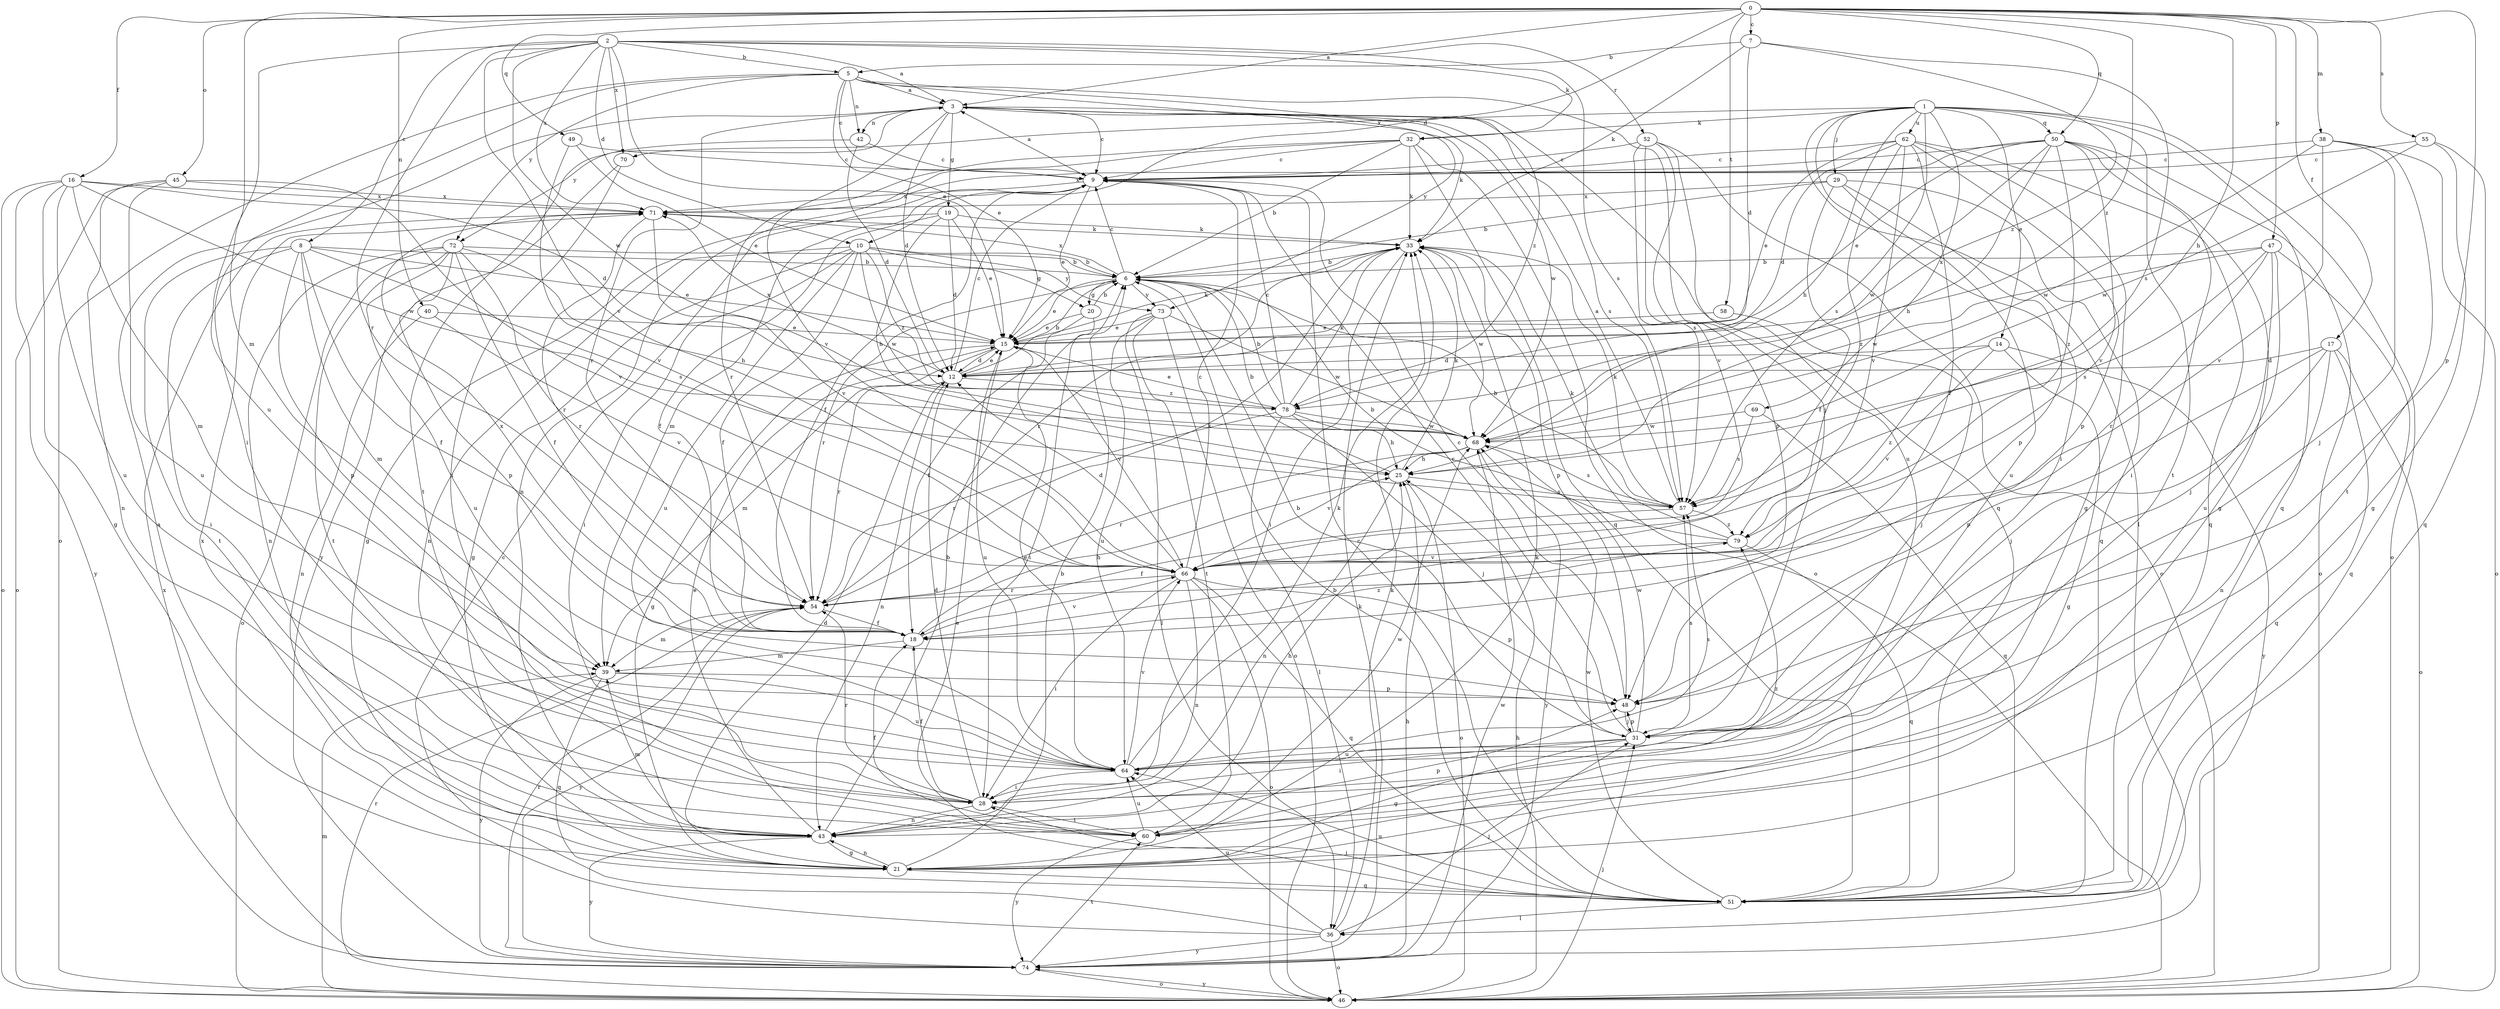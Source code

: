 strict digraph  {
0;
1;
2;
3;
5;
6;
7;
8;
9;
10;
12;
14;
15;
16;
17;
18;
19;
20;
21;
25;
28;
29;
31;
32;
33;
36;
38;
39;
40;
42;
43;
45;
46;
47;
48;
49;
50;
51;
52;
54;
55;
57;
58;
60;
62;
64;
66;
68;
69;
70;
71;
72;
73;
74;
78;
79;
0 -> 3  [label=a];
0 -> 7  [label=c];
0 -> 10  [label=d];
0 -> 16  [label=f];
0 -> 17  [label=f];
0 -> 25  [label=h];
0 -> 38  [label=m];
0 -> 39  [label=m];
0 -> 40  [label=n];
0 -> 45  [label=o];
0 -> 47  [label=p];
0 -> 48  [label=p];
0 -> 49  [label=q];
0 -> 50  [label=q];
0 -> 55  [label=s];
0 -> 58  [label=t];
0 -> 78  [label=z];
1 -> 14  [label=e];
1 -> 25  [label=h];
1 -> 28  [label=i];
1 -> 29  [label=j];
1 -> 32  [label=k];
1 -> 36  [label=l];
1 -> 46  [label=o];
1 -> 50  [label=q];
1 -> 51  [label=q];
1 -> 57  [label=s];
1 -> 60  [label=t];
1 -> 62  [label=u];
1 -> 69  [label=x];
1 -> 70  [label=x];
2 -> 3  [label=a];
2 -> 5  [label=b];
2 -> 8  [label=c];
2 -> 10  [label=d];
2 -> 15  [label=e];
2 -> 32  [label=k];
2 -> 52  [label=r];
2 -> 54  [label=r];
2 -> 57  [label=s];
2 -> 64  [label=u];
2 -> 66  [label=v];
2 -> 68  [label=w];
2 -> 70  [label=x];
2 -> 71  [label=x];
3 -> 9  [label=c];
3 -> 12  [label=d];
3 -> 19  [label=g];
3 -> 33  [label=k];
3 -> 42  [label=n];
3 -> 51  [label=q];
3 -> 54  [label=r];
3 -> 57  [label=s];
3 -> 66  [label=v];
3 -> 68  [label=w];
3 -> 72  [label=y];
5 -> 3  [label=a];
5 -> 9  [label=c];
5 -> 15  [label=e];
5 -> 28  [label=i];
5 -> 31  [label=j];
5 -> 42  [label=n];
5 -> 46  [label=o];
5 -> 72  [label=y];
5 -> 73  [label=y];
5 -> 78  [label=z];
6 -> 9  [label=c];
6 -> 15  [label=e];
6 -> 20  [label=g];
6 -> 54  [label=r];
6 -> 71  [label=x];
6 -> 73  [label=y];
7 -> 5  [label=b];
7 -> 12  [label=d];
7 -> 33  [label=k];
7 -> 57  [label=s];
7 -> 78  [label=z];
8 -> 6  [label=b];
8 -> 15  [label=e];
8 -> 18  [label=f];
8 -> 28  [label=i];
8 -> 39  [label=m];
8 -> 48  [label=p];
8 -> 57  [label=s];
8 -> 60  [label=t];
9 -> 3  [label=a];
9 -> 15  [label=e];
9 -> 18  [label=f];
9 -> 39  [label=m];
9 -> 71  [label=x];
10 -> 6  [label=b];
10 -> 18  [label=f];
10 -> 20  [label=g];
10 -> 21  [label=g];
10 -> 28  [label=i];
10 -> 43  [label=n];
10 -> 64  [label=u];
10 -> 68  [label=w];
10 -> 73  [label=y];
10 -> 78  [label=z];
12 -> 6  [label=b];
12 -> 9  [label=c];
12 -> 15  [label=e];
12 -> 43  [label=n];
12 -> 54  [label=r];
12 -> 71  [label=x];
12 -> 78  [label=z];
14 -> 12  [label=d];
14 -> 21  [label=g];
14 -> 66  [label=v];
14 -> 74  [label=y];
14 -> 79  [label=z];
15 -> 12  [label=d];
15 -> 21  [label=g];
15 -> 33  [label=k];
15 -> 39  [label=m];
15 -> 64  [label=u];
15 -> 66  [label=v];
16 -> 12  [label=d];
16 -> 21  [label=g];
16 -> 39  [label=m];
16 -> 46  [label=o];
16 -> 64  [label=u];
16 -> 68  [label=w];
16 -> 71  [label=x];
16 -> 74  [label=y];
17 -> 12  [label=d];
17 -> 31  [label=j];
17 -> 43  [label=n];
17 -> 46  [label=o];
17 -> 48  [label=p];
17 -> 51  [label=q];
18 -> 25  [label=h];
18 -> 39  [label=m];
18 -> 66  [label=v];
18 -> 71  [label=x];
18 -> 79  [label=z];
19 -> 12  [label=d];
19 -> 15  [label=e];
19 -> 18  [label=f];
19 -> 21  [label=g];
19 -> 25  [label=h];
19 -> 33  [label=k];
20 -> 6  [label=b];
20 -> 15  [label=e];
20 -> 18  [label=f];
20 -> 28  [label=i];
21 -> 6  [label=b];
21 -> 12  [label=d];
21 -> 33  [label=k];
21 -> 43  [label=n];
21 -> 51  [label=q];
21 -> 71  [label=x];
25 -> 6  [label=b];
25 -> 33  [label=k];
25 -> 43  [label=n];
25 -> 46  [label=o];
25 -> 57  [label=s];
28 -> 12  [label=d];
28 -> 18  [label=f];
28 -> 43  [label=n];
28 -> 54  [label=r];
28 -> 60  [label=t];
29 -> 6  [label=b];
29 -> 18  [label=f];
29 -> 48  [label=p];
29 -> 51  [label=q];
29 -> 64  [label=u];
29 -> 71  [label=x];
31 -> 6  [label=b];
31 -> 9  [label=c];
31 -> 21  [label=g];
31 -> 28  [label=i];
31 -> 48  [label=p];
31 -> 57  [label=s];
31 -> 64  [label=u];
31 -> 68  [label=w];
32 -> 6  [label=b];
32 -> 9  [label=c];
32 -> 33  [label=k];
32 -> 43  [label=n];
32 -> 46  [label=o];
32 -> 51  [label=q];
32 -> 54  [label=r];
33 -> 6  [label=b];
33 -> 28  [label=i];
33 -> 48  [label=p];
33 -> 54  [label=r];
33 -> 68  [label=w];
36 -> 3  [label=a];
36 -> 9  [label=c];
36 -> 31  [label=j];
36 -> 33  [label=k];
36 -> 46  [label=o];
36 -> 64  [label=u];
36 -> 74  [label=y];
38 -> 9  [label=c];
38 -> 31  [label=j];
38 -> 46  [label=o];
38 -> 60  [label=t];
38 -> 66  [label=v];
38 -> 68  [label=w];
39 -> 48  [label=p];
39 -> 51  [label=q];
39 -> 64  [label=u];
39 -> 74  [label=y];
40 -> 15  [label=e];
40 -> 43  [label=n];
40 -> 66  [label=v];
42 -> 9  [label=c];
42 -> 12  [label=d];
42 -> 60  [label=t];
43 -> 6  [label=b];
43 -> 15  [label=e];
43 -> 21  [label=g];
43 -> 25  [label=h];
43 -> 39  [label=m];
43 -> 48  [label=p];
43 -> 74  [label=y];
45 -> 43  [label=n];
45 -> 46  [label=o];
45 -> 64  [label=u];
45 -> 66  [label=v];
45 -> 71  [label=x];
46 -> 25  [label=h];
46 -> 31  [label=j];
46 -> 39  [label=m];
46 -> 54  [label=r];
46 -> 74  [label=y];
47 -> 6  [label=b];
47 -> 31  [label=j];
47 -> 51  [label=q];
47 -> 54  [label=r];
47 -> 57  [label=s];
47 -> 64  [label=u];
47 -> 68  [label=w];
48 -> 9  [label=c];
48 -> 31  [label=j];
49 -> 9  [label=c];
49 -> 15  [label=e];
49 -> 66  [label=v];
50 -> 9  [label=c];
50 -> 15  [label=e];
50 -> 21  [label=g];
50 -> 25  [label=h];
50 -> 28  [label=i];
50 -> 46  [label=o];
50 -> 66  [label=v];
50 -> 68  [label=w];
50 -> 71  [label=x];
50 -> 79  [label=z];
51 -> 6  [label=b];
51 -> 9  [label=c];
51 -> 15  [label=e];
51 -> 28  [label=i];
51 -> 36  [label=l];
51 -> 64  [label=u];
51 -> 68  [label=w];
52 -> 9  [label=c];
52 -> 46  [label=o];
52 -> 48  [label=p];
52 -> 57  [label=s];
52 -> 64  [label=u];
52 -> 66  [label=v];
54 -> 18  [label=f];
54 -> 33  [label=k];
54 -> 39  [label=m];
54 -> 74  [label=y];
55 -> 9  [label=c];
55 -> 21  [label=g];
55 -> 51  [label=q];
55 -> 68  [label=w];
57 -> 3  [label=a];
57 -> 6  [label=b];
57 -> 18  [label=f];
57 -> 33  [label=k];
57 -> 79  [label=z];
58 -> 15  [label=e];
58 -> 31  [label=j];
60 -> 18  [label=f];
60 -> 64  [label=u];
60 -> 68  [label=w];
60 -> 74  [label=y];
60 -> 79  [label=z];
62 -> 9  [label=c];
62 -> 12  [label=d];
62 -> 15  [label=e];
62 -> 18  [label=f];
62 -> 21  [label=g];
62 -> 48  [label=p];
62 -> 51  [label=q];
62 -> 66  [label=v];
62 -> 79  [label=z];
64 -> 15  [label=e];
64 -> 28  [label=i];
64 -> 33  [label=k];
64 -> 57  [label=s];
64 -> 66  [label=v];
66 -> 9  [label=c];
66 -> 12  [label=d];
66 -> 28  [label=i];
66 -> 43  [label=n];
66 -> 46  [label=o];
66 -> 48  [label=p];
66 -> 51  [label=q];
66 -> 54  [label=r];
68 -> 25  [label=h];
68 -> 54  [label=r];
68 -> 57  [label=s];
68 -> 66  [label=v];
68 -> 74  [label=y];
69 -> 51  [label=q];
69 -> 57  [label=s];
69 -> 68  [label=w];
70 -> 28  [label=i];
70 -> 74  [label=y];
71 -> 33  [label=k];
71 -> 54  [label=r];
71 -> 66  [label=v];
72 -> 6  [label=b];
72 -> 18  [label=f];
72 -> 25  [label=h];
72 -> 43  [label=n];
72 -> 46  [label=o];
72 -> 48  [label=p];
72 -> 54  [label=r];
72 -> 60  [label=t];
72 -> 64  [label=u];
73 -> 15  [label=e];
73 -> 36  [label=l];
73 -> 46  [label=o];
73 -> 60  [label=t];
73 -> 64  [label=u];
73 -> 68  [label=w];
74 -> 25  [label=h];
74 -> 33  [label=k];
74 -> 46  [label=o];
74 -> 54  [label=r];
74 -> 60  [label=t];
74 -> 68  [label=w];
74 -> 71  [label=x];
78 -> 6  [label=b];
78 -> 9  [label=c];
78 -> 15  [label=e];
78 -> 25  [label=h];
78 -> 31  [label=j];
78 -> 33  [label=k];
78 -> 36  [label=l];
78 -> 54  [label=r];
78 -> 68  [label=w];
79 -> 6  [label=b];
79 -> 33  [label=k];
79 -> 51  [label=q];
79 -> 66  [label=v];
}

